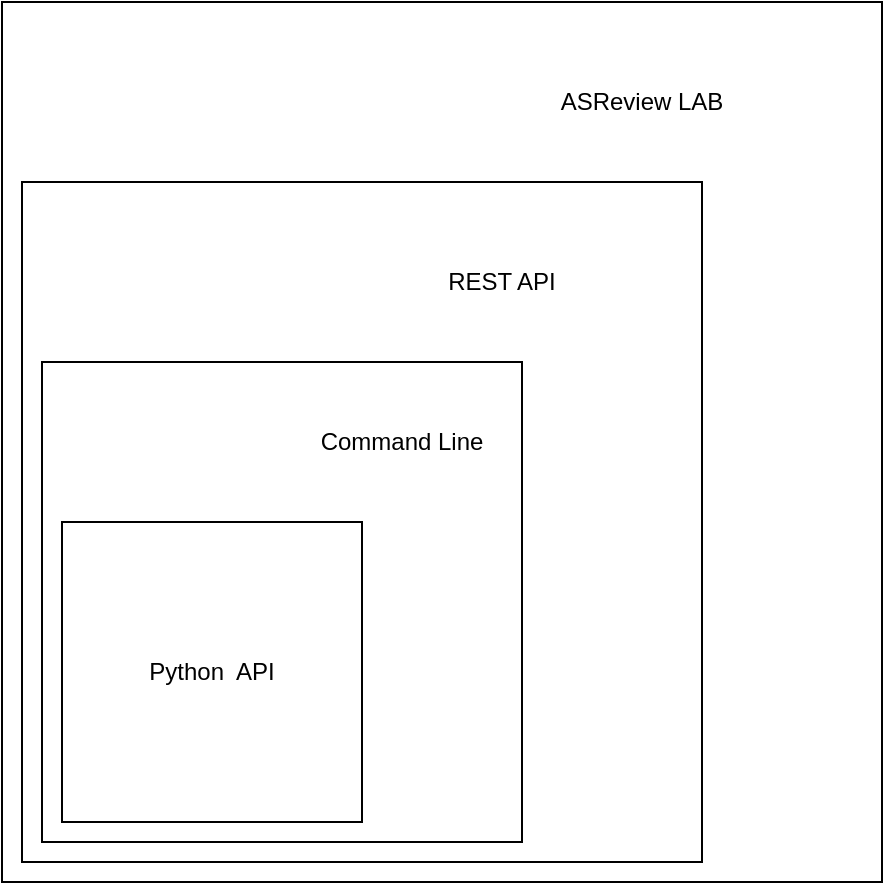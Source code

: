 <mxfile version="13.8.0" type="device"><diagram id="Gg67y6GoQSbcCG2W2AXM" name="Page-1"><mxGraphModel dx="946" dy="574" grid="1" gridSize="10" guides="1" tooltips="1" connect="1" arrows="1" fold="1" page="1" pageScale="1" pageWidth="850" pageHeight="1100" math="0" shadow="0"><root><mxCell id="0"/><mxCell id="1" parent="0"/><mxCell id="ykHePBX16f6b-Kt7mWLw-1" value="ASReview LAB" style="whiteSpace=wrap;html=1;aspect=fixed;spacingLeft=200;spacingBottom=340;" vertex="1" parent="1"><mxGeometry x="190" y="10" width="440" height="440" as="geometry"/></mxCell><mxCell id="ykHePBX16f6b-Kt7mWLw-2" value="REST API" style="whiteSpace=wrap;html=1;aspect=fixed;spacingLeft=140;spacingBottom=240;" vertex="1" parent="1"><mxGeometry x="200" y="100" width="340" height="340" as="geometry"/></mxCell><mxCell id="ykHePBX16f6b-Kt7mWLw-3" value="Command Line" style="whiteSpace=wrap;html=1;aspect=fixed;spacingLeft=120;spacingBottom=160;" vertex="1" parent="1"><mxGeometry x="210" y="190" width="240" height="240" as="geometry"/></mxCell><mxCell id="ykHePBX16f6b-Kt7mWLw-4" value="Python&amp;nbsp; API" style="whiteSpace=wrap;html=1;aspect=fixed;" vertex="1" parent="1"><mxGeometry x="220" y="270" width="150" height="150" as="geometry"/></mxCell></root></mxGraphModel></diagram></mxfile>
